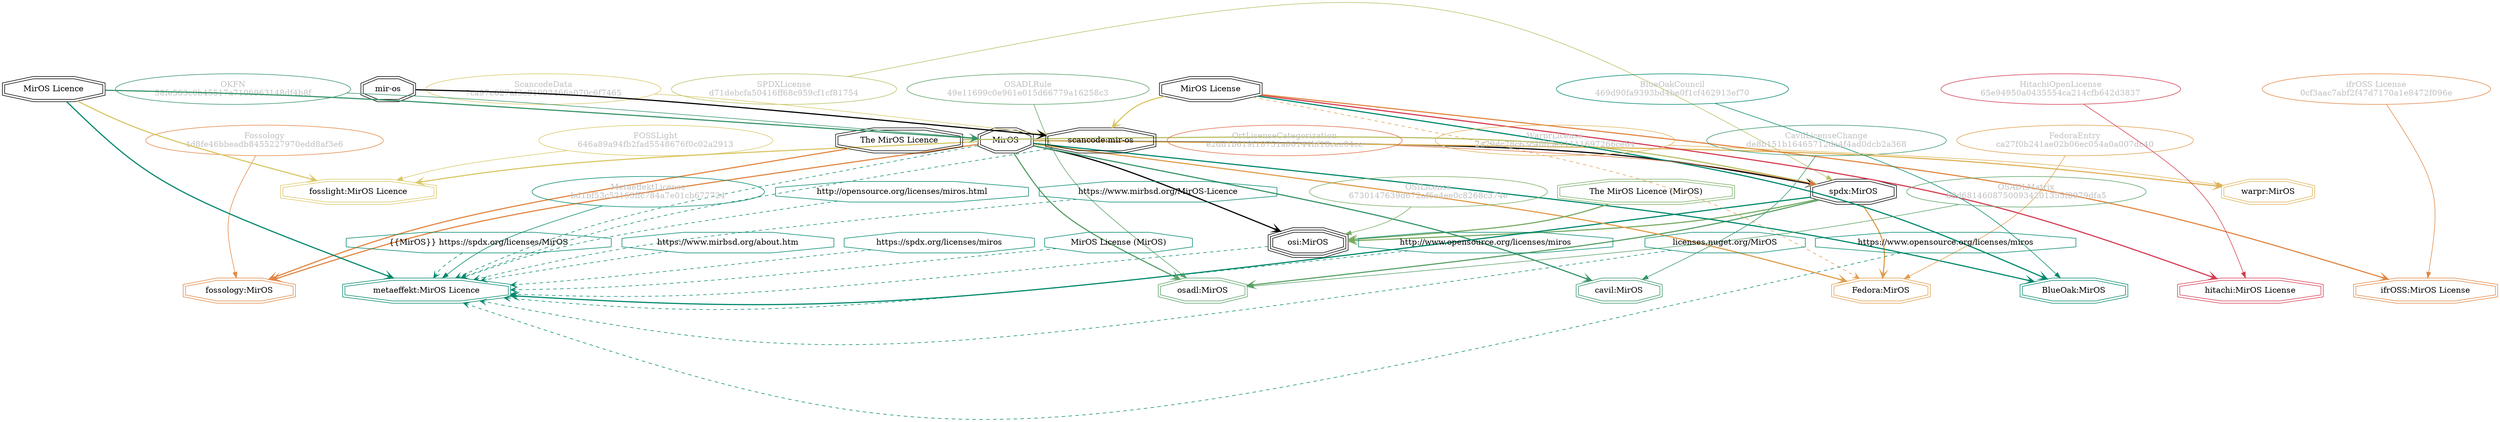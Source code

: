 strict digraph {
    node [shape=box];
    graph [splines=curved];
    2950 [label="SPDXLicense\nd71debcfa50416ff68c959cf1cf81754"
         ,fontcolor=gray
         ,color="#b8bf62"
         ,fillcolor="beige;1"
         ,shape=ellipse];
    2951 [label="spdx:MirOS"
         ,shape=doubleoctagon];
    2952 [label=MirOS
         ,shape=doubleoctagon];
    2953 [label="The MirOS Licence"
         ,shape=doubleoctagon];
    5167 [label="OSILicense\n6730147639d672af6e4ee0c8268c374e"
         ,fontcolor=gray
         ,color="#78ab63"
         ,fillcolor="beige;1"
         ,shape=ellipse];
    5168 [label="osi:MirOS"
         ,shape=tripleoctagon];
    5169 [label="The MirOS Licence (MirOS)"
         ,color="#78ab63"
         ,shape=doubleoctagon];
    8159 [label="FedoraEntry\nca27f0b241ae02b06ec054a0a007dc40"
         ,fontcolor=gray
         ,color="#e09d4b"
         ,fillcolor="beige;1"
         ,shape=ellipse];
    8160 [label="Fedora:MirOS"
         ,color="#e09d4b"
         ,shape=doubleoctagon];
    8161 [label="MirOS License"
         ,shape=doubleoctagon];
    9136 [label="BlueOakCouncil\n469d90fa9393bd4be0f1cf462913ef70"
         ,fontcolor=gray
         ,color="#00876c"
         ,fillcolor="beige;1"
         ,shape=ellipse];
    9137 [label="BlueOak:MirOS"
         ,color="#00876c"
         ,shape=doubleoctagon];
    9671 [label="OSADLRule\n49e11699c0e961e015d66779a16258c3"
         ,fontcolor=gray
         ,color="#58a066"
         ,fillcolor="beige;1"
         ,shape=ellipse];
    9672 [label="osadl:MirOS"
         ,color="#58a066"
         ,shape=doubleoctagon];
    9922 [label="OSADLMatrix\n80d68146087500934201355f0979dfa5"
         ,fontcolor=gray
         ,color="#58a066"
         ,fillcolor="beige;1"
         ,shape=ellipse];
    19226 [label="ScancodeData\n7ca97e627af3e91093466a070c6f7465"
          ,fontcolor=gray
          ,color="#dac767"
          ,fillcolor="beige;1"
          ,shape=ellipse];
    19227 [label="scancode:mir-os"
          ,shape=doubleoctagon];
    19228 [label="mir-os"
          ,shape=doubleoctagon];
    26933 [label="Fossology\n4d8fe46bbeadb8455227970edd8af3e6"
          ,fontcolor=gray
          ,color="#e18745"
          ,fillcolor="beige;1"
          ,shape=ellipse];
    26934 [label="fossology:MirOS"
          ,color="#e18745"
          ,shape=doubleoctagon];
    28335 [label="OKFN\n58fe563c0b45517a7106963148df4b8f"
          ,fontcolor=gray
          ,color="#379469"
          ,fillcolor="beige;1"
          ,shape=ellipse];
    28336 [label="MirOS Licence"
          ,shape=doubleoctagon];
    35081 [label="OrtLicenseCategorization\ne2dd1b619f18751a86144bf18cee04ce"
          ,fontcolor=gray
          ,color="#e06f45"
          ,fillcolor="beige;1"
          ,shape=ellipse];
    37153 [label="CavilLicenseChange\nde8b151b16465712da4f4ad0dcb2a368"
          ,fontcolor=gray
          ,color="#379469"
          ,fillcolor="beige;1"
          ,shape=ellipse];
    37154 [label="cavil:MirOS"
          ,color="#379469"
          ,shape=doubleoctagon];
    44870 [label="MetaeffektLicense\nbd1bf53c52163ffc784a7e01cb677724"
          ,fontcolor=gray
          ,color="#00876c"
          ,fillcolor="beige;1"
          ,shape=ellipse];
    44871 [label="metaeffekt:MirOS Licence"
          ,color="#00876c"
          ,shape=doubleoctagon];
    44872 [label="http://opensource.org/licenses/miros.html"
          ,color="#00876c"
          ,shape=octagon];
    44874 [label="https://www.mirbsd.org/MirOS-Licence"
          ,color="#00876c"
          ,shape=octagon];
    44876 [label="http://www.opensource.org/licenses/miros"
          ,color="#00876c"
          ,shape=octagon];
    44878 [label="https://www.opensource.org/licenses/miros"
          ,color="#00876c"
          ,shape=octagon];
    44879 [label="MirOS License (MirOS)"
          ,color="#00876c"
          ,shape=octagon];
    44880 [label="licenses.nuget.org/MirOS"
          ,color="#00876c"
          ,shape=octagon];
    44881 [label="{{MirOS}} https://spdx.org/licenses/MirOS"
          ,color="#00876c"
          ,shape=octagon];
    44883 [label="https://www.mirbsd.org/about.htm"
          ,color="#00876c"
          ,shape=octagon];
    44885 [label="https://spdx.org/licenses/miros"
          ,color="#00876c"
          ,shape=octagon];
    50181 [label="WarprLicense\n2a79dc78c63c4005e11111697266ce64"
          ,fontcolor=gray
          ,color="#deb256"
          ,fillcolor="beige;1"
          ,shape=ellipse];
    50182 [label="warpr:MirOS"
          ,color="#deb256"
          ,shape=doubleoctagon];
    51006 [label="FOSSLight\n646a89a94fb2fad5548676f0c02a2913"
          ,fontcolor=gray
          ,color="#dac767"
          ,fillcolor="beige;1"
          ,shape=ellipse];
    51007 [label="fosslight:MirOS Licence"
          ,color="#dac767"
          ,shape=doubleoctagon];
    54145 [label="HitachiOpenLicense\n65e94950a0435554ca214cfb642d3837"
          ,fontcolor=gray
          ,color="#d43d51"
          ,fillcolor="beige;1"
          ,shape=ellipse];
    54146 [label="hitachi:MirOS License"
          ,color="#d43d51"
          ,shape=doubleoctagon];
    54546 [label="ifrOSS License\n0cf3aac7abf2f47d7170a1e8472f096e"
          ,fontcolor=gray
          ,color="#e18745"
          ,fillcolor="beige;1"
          ,shape=ellipse];
    54547 [label="ifrOSS:MirOS License"
          ,color="#e18745"
          ,shape=doubleoctagon];
    2950 -> 2951 [weight=0.5
                 ,color="#b8bf62"];
    2951 -> 5168 [style=bold
                 ,arrowhead=vee
                 ,weight=0.7
                 ,color="#78ab63"];
    2951 -> 8160 [style=bold
                 ,arrowhead=vee
                 ,weight=0.7
                 ,color="#e09d4b"];
    2951 -> 9672 [style=bold
                 ,arrowhead=vee
                 ,weight=0.7
                 ,color="#58a066"];
    2951 -> 44871 [style=bold
                  ,arrowhead=vee
                  ,weight=0.7
                  ,color="#00876c"];
    2952 -> 2951 [style=bold
                 ,arrowhead=vee
                 ,weight=0.7];
    2952 -> 5168 [style=bold
                 ,arrowhead=vee
                 ,weight=0.7];
    2952 -> 8160 [style=bold
                 ,arrowhead=vee
                 ,weight=0.7
                 ,color="#e09d4b"];
    2952 -> 8160 [style=bold
                 ,arrowhead=vee
                 ,weight=0.7
                 ,color="#e09d4b"];
    2952 -> 9137 [style=bold
                 ,arrowhead=vee
                 ,weight=0.7
                 ,color="#00876c"];
    2952 -> 9672 [style=bold
                 ,arrowhead=vee
                 ,weight=0.7
                 ,color="#58a066"];
    2952 -> 26934 [style=bold
                  ,arrowhead=vee
                  ,weight=0.7
                  ,color="#e18745"];
    2952 -> 37154 [style=bold
                  ,arrowhead=vee
                  ,weight=0.7
                  ,color="#379469"];
    2952 -> 37154 [style=bold
                  ,arrowhead=vee
                  ,weight=0.7
                  ,color="#379469"];
    2952 -> 44871 [style=dashed
                  ,arrowhead=vee
                  ,weight=0.5
                  ,color="#00876c"];
    2952 -> 50182 [style=bold
                  ,arrowhead=vee
                  ,weight=0.7
                  ,color="#deb256"];
    2952 -> 51007 [style=bold
                  ,arrowhead=vee
                  ,weight=0.7
                  ,color="#dac767"];
    2953 -> 2951 [style=bold
                 ,arrowhead=vee
                 ,weight=0.7
                 ,color="#b8bf62"];
    2953 -> 26934 [style=bold
                  ,arrowhead=vee
                  ,weight=0.7
                  ,color="#e18745"];
    5167 -> 5168 [weight=0.5
                 ,color="#78ab63"];
    5168 -> 44871 [style=dashed
                  ,arrowhead=vee
                  ,weight=0.5
                  ,color="#00876c"];
    5169 -> 5168 [style=bold
                 ,arrowhead=vee
                 ,weight=0.7
                 ,color="#78ab63"];
    8159 -> 8160 [weight=0.5
                 ,color="#e09d4b"];
    8161 -> 8160 [style=dashed
                 ,arrowhead=vee
                 ,weight=0.5
                 ,color="#e09d4b"];
    8161 -> 9137 [style=bold
                 ,arrowhead=vee
                 ,weight=0.7
                 ,color="#00876c"];
    8161 -> 19227 [style=bold
                  ,arrowhead=vee
                  ,weight=0.7
                  ,color="#dac767"];
    8161 -> 54146 [style=bold
                  ,arrowhead=vee
                  ,weight=0.7
                  ,color="#d43d51"];
    8161 -> 54547 [style=bold
                  ,arrowhead=vee
                  ,weight=0.7
                  ,color="#e18745"];
    8161 -> 54547 [style=bold
                  ,arrowhead=vee
                  ,weight=0.7
                  ,color="#e18745"];
    9136 -> 9137 [weight=0.5
                 ,color="#00876c"];
    9671 -> 9672 [weight=0.5
                 ,color="#58a066"];
    9922 -> 9672 [weight=0.5
                 ,color="#58a066"];
    19226 -> 19227 [weight=0.5
                   ,color="#dac767"];
    19227 -> 44871 [style=dashed
                   ,arrowhead=vee
                   ,weight=0.5
                   ,color="#00876c"];
    19228 -> 19227 [style=bold
                   ,arrowhead=vee
                   ,weight=0.7];
    26933 -> 26934 [weight=0.5
                   ,color="#e18745"];
    28335 -> 2952 [weight=0.5
                  ,color="#379469"];
    28336 -> 2952 [style=bold
                  ,arrowhead=vee
                  ,weight=0.7
                  ,color="#379469"];
    28336 -> 44871 [style=bold
                   ,arrowhead=vee
                   ,weight=0.7
                   ,color="#00876c"];
    28336 -> 44871 [style=bold
                   ,arrowhead=vee
                   ,weight=0.7
                   ,color="#00876c"];
    28336 -> 51007 [style=bold
                   ,arrowhead=vee
                   ,weight=0.7
                   ,color="#dac767"];
    35081 -> 2951 [weight=0.5
                  ,color="#e06f45"];
    37153 -> 37154 [weight=0.5
                   ,color="#379469"];
    44870 -> 44871 [weight=0.5
                   ,color="#00876c"];
    44872 -> 44871 [style=dashed
                   ,arrowhead=vee
                   ,weight=0.5
                   ,color="#00876c"];
    44874 -> 44871 [style=dashed
                   ,arrowhead=vee
                   ,weight=0.5
                   ,color="#00876c"];
    44876 -> 44871 [style=dashed
                   ,arrowhead=vee
                   ,weight=0.5
                   ,color="#00876c"];
    44878 -> 44871 [style=dashed
                   ,arrowhead=vee
                   ,weight=0.5
                   ,color="#00876c"];
    44879 -> 44871 [style=dashed
                   ,arrowhead=vee
                   ,weight=0.5
                   ,color="#00876c"];
    44880 -> 44871 [style=dashed
                   ,arrowhead=vee
                   ,weight=0.5
                   ,color="#00876c"];
    44881 -> 44871 [style=dashed
                   ,arrowhead=vee
                   ,weight=0.5
                   ,color="#00876c"];
    44883 -> 44871 [style=dashed
                   ,arrowhead=vee
                   ,weight=0.5
                   ,color="#00876c"];
    44885 -> 44871 [style=dashed
                   ,arrowhead=vee
                   ,weight=0.5
                   ,color="#00876c"];
    50181 -> 50182 [weight=0.5
                   ,color="#deb256"];
    51006 -> 51007 [weight=0.5
                   ,color="#dac767"];
    54145 -> 54146 [weight=0.5
                   ,color="#d43d51"];
    54546 -> 54547 [weight=0.5
                   ,color="#e18745"];
}
